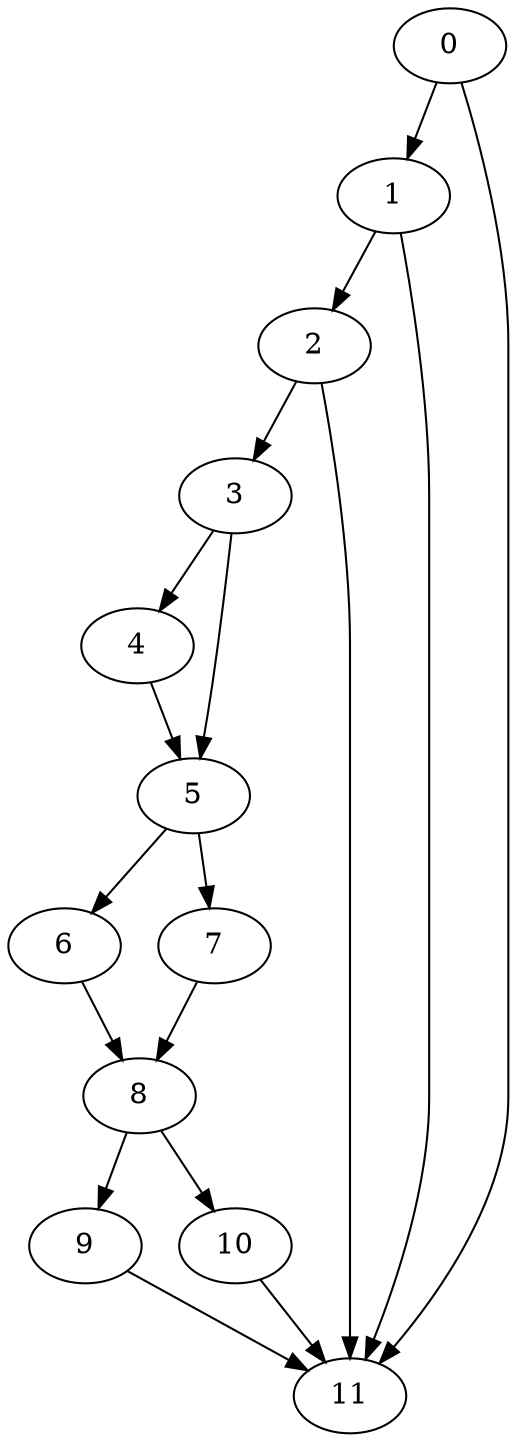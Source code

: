 digraph {
	0
	1
	2
	3
	4
	5
	6
	7
	8
	9
	10
	11
	5 -> 6
	6 -> 8
	7 -> 8
	8 -> 10
	0 -> 11
	1 -> 11
	2 -> 11
	9 -> 11
	10 -> 11
	1 -> 2
	2 -> 3
	3 -> 4
	4 -> 5
	3 -> 5
	0 -> 1
	5 -> 7
	8 -> 9
}
